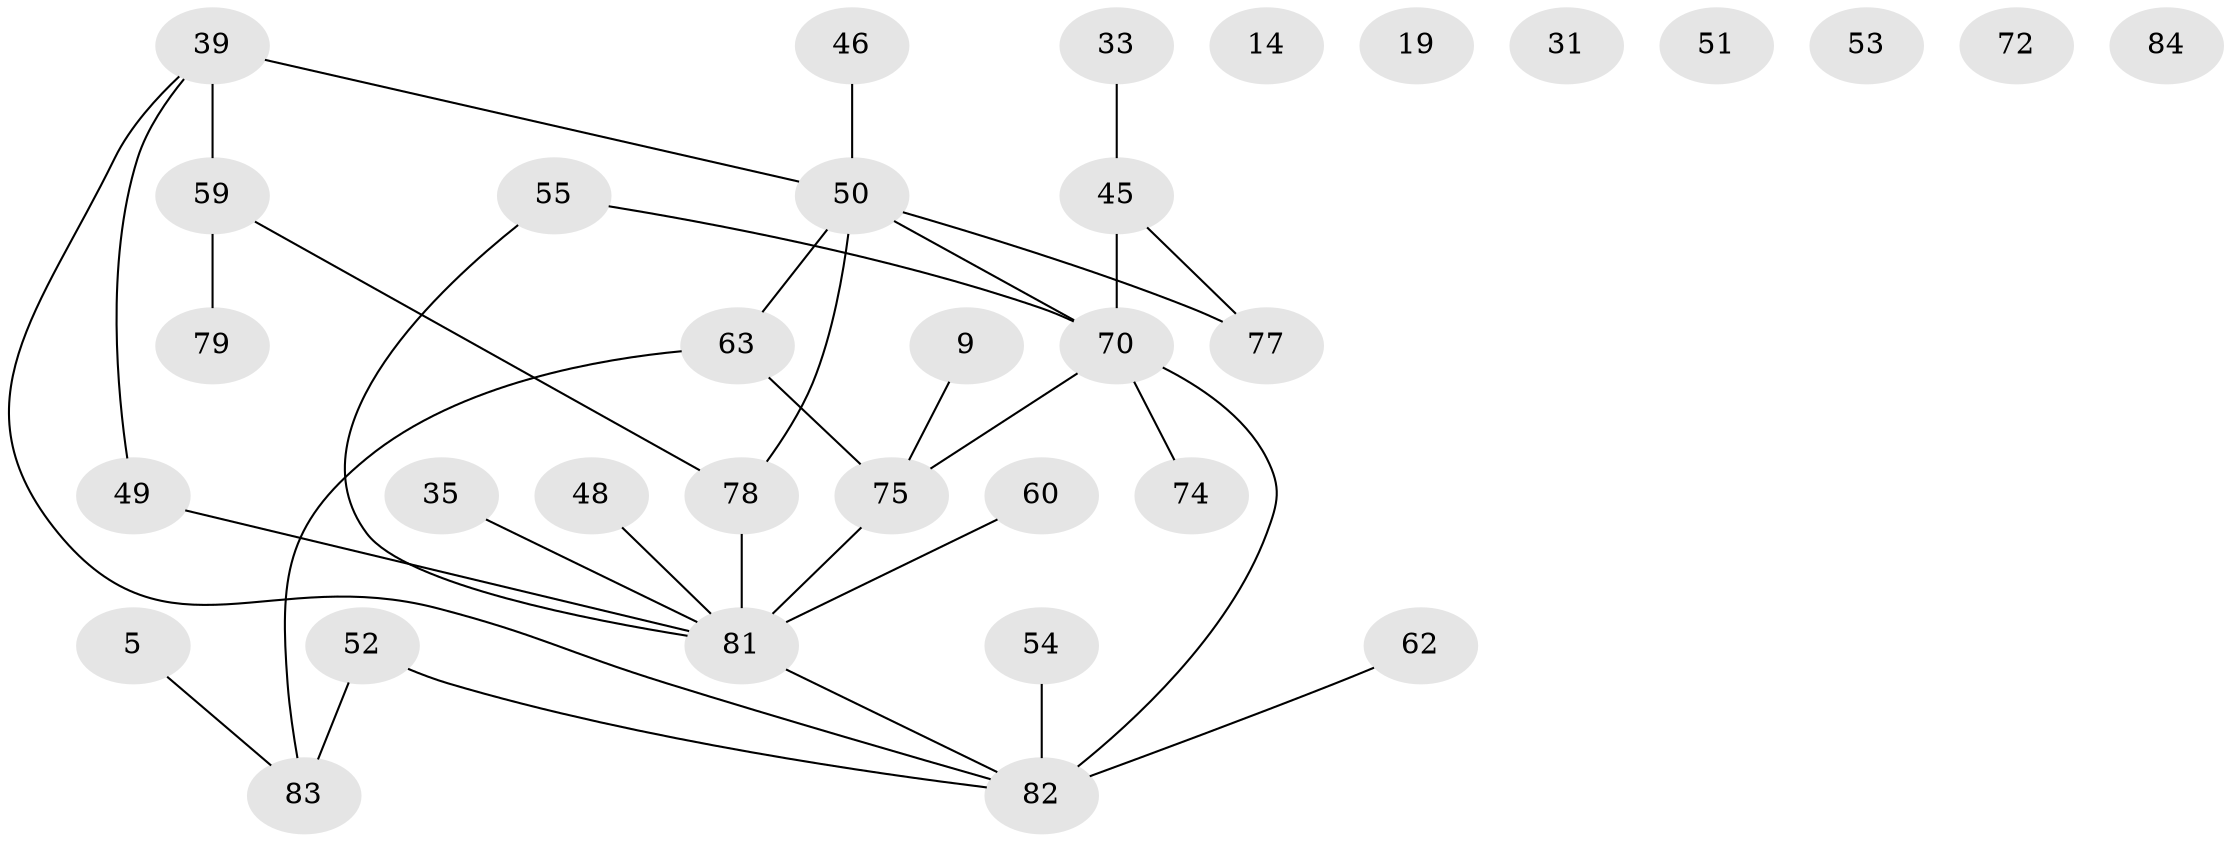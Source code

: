 // original degree distribution, {1: 0.2619047619047619, 3: 0.2261904761904762, 2: 0.21428571428571427, 4: 0.13095238095238096, 0: 0.05952380952380952, 5: 0.09523809523809523, 7: 0.011904761904761904}
// Generated by graph-tools (version 1.1) at 2025/42/03/04/25 21:42:54]
// undirected, 33 vertices, 34 edges
graph export_dot {
graph [start="1"]
  node [color=gray90,style=filled];
  5;
  9;
  14;
  19;
  31;
  33;
  35;
  39;
  45 [super="+28"];
  46;
  48 [super="+44"];
  49;
  50 [super="+7+34"];
  51 [super="+23"];
  52;
  53;
  54;
  55 [super="+11"];
  59 [super="+58"];
  60;
  62;
  63 [super="+25"];
  70 [super="+6+10+67+40"];
  72 [super="+30"];
  74;
  75 [super="+4+15+69"];
  77;
  78 [super="+32+66+65"];
  79;
  81 [super="+26+38+57"];
  82 [super="+73+80+71"];
  83 [super="+56"];
  84;
  5 -- 83;
  9 -- 75;
  33 -- 45;
  35 -- 81;
  39 -- 49;
  39 -- 59 [weight=2];
  39 -- 50;
  39 -- 82;
  45 -- 70 [weight=2];
  45 -- 77;
  46 -- 50;
  48 -- 81;
  49 -- 81 [weight=2];
  50 -- 70 [weight=2];
  50 -- 63 [weight=2];
  50 -- 77;
  50 -- 78;
  52 -- 82 [weight=2];
  52 -- 83 [weight=2];
  54 -- 82;
  55 -- 81;
  55 -- 70;
  59 -- 79;
  59 -- 78;
  60 -- 81;
  62 -- 82;
  63 -- 75 [weight=2];
  63 -- 83;
  70 -- 74;
  70 -- 75 [weight=2];
  70 -- 82 [weight=4];
  75 -- 81 [weight=3];
  78 -- 81 [weight=4];
  81 -- 82 [weight=2];
}
